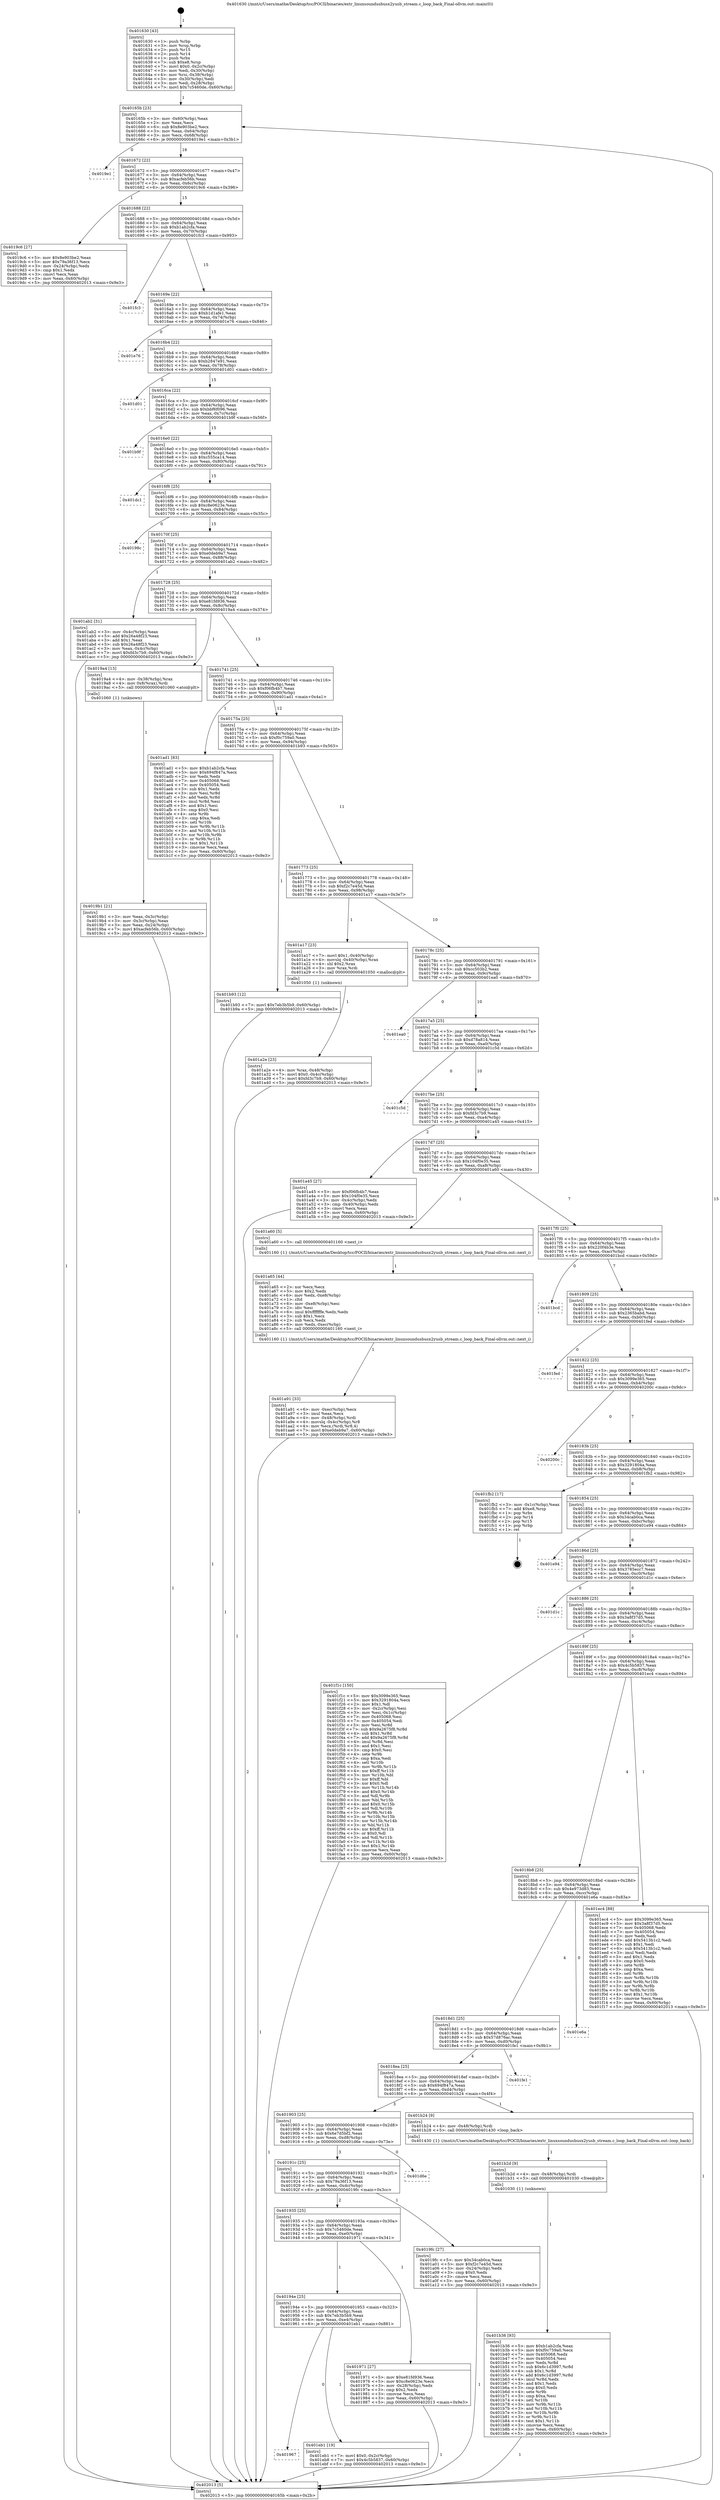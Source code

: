 digraph "0x401630" {
  label = "0x401630 (/mnt/c/Users/mathe/Desktop/tcc/POCII/binaries/extr_linuxsoundusbusx2yusb_stream.c_loop_back_Final-ollvm.out::main(0))"
  labelloc = "t"
  node[shape=record]

  Entry [label="",width=0.3,height=0.3,shape=circle,fillcolor=black,style=filled]
  "0x40165b" [label="{
     0x40165b [23]\l
     | [instrs]\l
     &nbsp;&nbsp;0x40165b \<+3\>: mov -0x60(%rbp),%eax\l
     &nbsp;&nbsp;0x40165e \<+2\>: mov %eax,%ecx\l
     &nbsp;&nbsp;0x401660 \<+6\>: sub $0x8e903be2,%ecx\l
     &nbsp;&nbsp;0x401666 \<+3\>: mov %eax,-0x64(%rbp)\l
     &nbsp;&nbsp;0x401669 \<+3\>: mov %ecx,-0x68(%rbp)\l
     &nbsp;&nbsp;0x40166c \<+6\>: je 00000000004019e1 \<main+0x3b1\>\l
  }"]
  "0x4019e1" [label="{
     0x4019e1\l
  }", style=dashed]
  "0x401672" [label="{
     0x401672 [22]\l
     | [instrs]\l
     &nbsp;&nbsp;0x401672 \<+5\>: jmp 0000000000401677 \<main+0x47\>\l
     &nbsp;&nbsp;0x401677 \<+3\>: mov -0x64(%rbp),%eax\l
     &nbsp;&nbsp;0x40167a \<+5\>: sub $0xacfeb56b,%eax\l
     &nbsp;&nbsp;0x40167f \<+3\>: mov %eax,-0x6c(%rbp)\l
     &nbsp;&nbsp;0x401682 \<+6\>: je 00000000004019c6 \<main+0x396\>\l
  }"]
  Exit [label="",width=0.3,height=0.3,shape=circle,fillcolor=black,style=filled,peripheries=2]
  "0x4019c6" [label="{
     0x4019c6 [27]\l
     | [instrs]\l
     &nbsp;&nbsp;0x4019c6 \<+5\>: mov $0x8e903be2,%eax\l
     &nbsp;&nbsp;0x4019cb \<+5\>: mov $0x79a36f13,%ecx\l
     &nbsp;&nbsp;0x4019d0 \<+3\>: mov -0x24(%rbp),%edx\l
     &nbsp;&nbsp;0x4019d3 \<+3\>: cmp $0x1,%edx\l
     &nbsp;&nbsp;0x4019d6 \<+3\>: cmovl %ecx,%eax\l
     &nbsp;&nbsp;0x4019d9 \<+3\>: mov %eax,-0x60(%rbp)\l
     &nbsp;&nbsp;0x4019dc \<+5\>: jmp 0000000000402013 \<main+0x9e3\>\l
  }"]
  "0x401688" [label="{
     0x401688 [22]\l
     | [instrs]\l
     &nbsp;&nbsp;0x401688 \<+5\>: jmp 000000000040168d \<main+0x5d\>\l
     &nbsp;&nbsp;0x40168d \<+3\>: mov -0x64(%rbp),%eax\l
     &nbsp;&nbsp;0x401690 \<+5\>: sub $0xb1ab2cfa,%eax\l
     &nbsp;&nbsp;0x401695 \<+3\>: mov %eax,-0x70(%rbp)\l
     &nbsp;&nbsp;0x401698 \<+6\>: je 0000000000401fc3 \<main+0x993\>\l
  }"]
  "0x401967" [label="{
     0x401967\l
  }", style=dashed]
  "0x401fc3" [label="{
     0x401fc3\l
  }", style=dashed]
  "0x40169e" [label="{
     0x40169e [22]\l
     | [instrs]\l
     &nbsp;&nbsp;0x40169e \<+5\>: jmp 00000000004016a3 \<main+0x73\>\l
     &nbsp;&nbsp;0x4016a3 \<+3\>: mov -0x64(%rbp),%eax\l
     &nbsp;&nbsp;0x4016a6 \<+5\>: sub $0xb1d1afe1,%eax\l
     &nbsp;&nbsp;0x4016ab \<+3\>: mov %eax,-0x74(%rbp)\l
     &nbsp;&nbsp;0x4016ae \<+6\>: je 0000000000401e76 \<main+0x846\>\l
  }"]
  "0x401eb1" [label="{
     0x401eb1 [19]\l
     | [instrs]\l
     &nbsp;&nbsp;0x401eb1 \<+7\>: movl $0x0,-0x2c(%rbp)\l
     &nbsp;&nbsp;0x401eb8 \<+7\>: movl $0x4c5b5837,-0x60(%rbp)\l
     &nbsp;&nbsp;0x401ebf \<+5\>: jmp 0000000000402013 \<main+0x9e3\>\l
  }"]
  "0x401e76" [label="{
     0x401e76\l
  }", style=dashed]
  "0x4016b4" [label="{
     0x4016b4 [22]\l
     | [instrs]\l
     &nbsp;&nbsp;0x4016b4 \<+5\>: jmp 00000000004016b9 \<main+0x89\>\l
     &nbsp;&nbsp;0x4016b9 \<+3\>: mov -0x64(%rbp),%eax\l
     &nbsp;&nbsp;0x4016bc \<+5\>: sub $0xb2847e91,%eax\l
     &nbsp;&nbsp;0x4016c1 \<+3\>: mov %eax,-0x78(%rbp)\l
     &nbsp;&nbsp;0x4016c4 \<+6\>: je 0000000000401d01 \<main+0x6d1\>\l
  }"]
  "0x401b36" [label="{
     0x401b36 [93]\l
     | [instrs]\l
     &nbsp;&nbsp;0x401b36 \<+5\>: mov $0xb1ab2cfa,%eax\l
     &nbsp;&nbsp;0x401b3b \<+5\>: mov $0xf0c759a0,%ecx\l
     &nbsp;&nbsp;0x401b40 \<+7\>: mov 0x405068,%edx\l
     &nbsp;&nbsp;0x401b47 \<+7\>: mov 0x405054,%esi\l
     &nbsp;&nbsp;0x401b4e \<+3\>: mov %edx,%r8d\l
     &nbsp;&nbsp;0x401b51 \<+7\>: sub $0x6c1d3997,%r8d\l
     &nbsp;&nbsp;0x401b58 \<+4\>: sub $0x1,%r8d\l
     &nbsp;&nbsp;0x401b5c \<+7\>: add $0x6c1d3997,%r8d\l
     &nbsp;&nbsp;0x401b63 \<+4\>: imul %r8d,%edx\l
     &nbsp;&nbsp;0x401b67 \<+3\>: and $0x1,%edx\l
     &nbsp;&nbsp;0x401b6a \<+3\>: cmp $0x0,%edx\l
     &nbsp;&nbsp;0x401b6d \<+4\>: sete %r9b\l
     &nbsp;&nbsp;0x401b71 \<+3\>: cmp $0xa,%esi\l
     &nbsp;&nbsp;0x401b74 \<+4\>: setl %r10b\l
     &nbsp;&nbsp;0x401b78 \<+3\>: mov %r9b,%r11b\l
     &nbsp;&nbsp;0x401b7b \<+3\>: and %r10b,%r11b\l
     &nbsp;&nbsp;0x401b7e \<+3\>: xor %r10b,%r9b\l
     &nbsp;&nbsp;0x401b81 \<+3\>: or %r9b,%r11b\l
     &nbsp;&nbsp;0x401b84 \<+4\>: test $0x1,%r11b\l
     &nbsp;&nbsp;0x401b88 \<+3\>: cmovne %ecx,%eax\l
     &nbsp;&nbsp;0x401b8b \<+3\>: mov %eax,-0x60(%rbp)\l
     &nbsp;&nbsp;0x401b8e \<+5\>: jmp 0000000000402013 \<main+0x9e3\>\l
  }"]
  "0x401d01" [label="{
     0x401d01\l
  }", style=dashed]
  "0x4016ca" [label="{
     0x4016ca [22]\l
     | [instrs]\l
     &nbsp;&nbsp;0x4016ca \<+5\>: jmp 00000000004016cf \<main+0x9f\>\l
     &nbsp;&nbsp;0x4016cf \<+3\>: mov -0x64(%rbp),%eax\l
     &nbsp;&nbsp;0x4016d2 \<+5\>: sub $0xbbf6f096,%eax\l
     &nbsp;&nbsp;0x4016d7 \<+3\>: mov %eax,-0x7c(%rbp)\l
     &nbsp;&nbsp;0x4016da \<+6\>: je 0000000000401b9f \<main+0x56f\>\l
  }"]
  "0x401b2d" [label="{
     0x401b2d [9]\l
     | [instrs]\l
     &nbsp;&nbsp;0x401b2d \<+4\>: mov -0x48(%rbp),%rdi\l
     &nbsp;&nbsp;0x401b31 \<+5\>: call 0000000000401030 \<free@plt\>\l
     | [calls]\l
     &nbsp;&nbsp;0x401030 \{1\} (unknown)\l
  }"]
  "0x401b9f" [label="{
     0x401b9f\l
  }", style=dashed]
  "0x4016e0" [label="{
     0x4016e0 [22]\l
     | [instrs]\l
     &nbsp;&nbsp;0x4016e0 \<+5\>: jmp 00000000004016e5 \<main+0xb5\>\l
     &nbsp;&nbsp;0x4016e5 \<+3\>: mov -0x64(%rbp),%eax\l
     &nbsp;&nbsp;0x4016e8 \<+5\>: sub $0xc555ca14,%eax\l
     &nbsp;&nbsp;0x4016ed \<+3\>: mov %eax,-0x80(%rbp)\l
     &nbsp;&nbsp;0x4016f0 \<+6\>: je 0000000000401dc1 \<main+0x791\>\l
  }"]
  "0x401a91" [label="{
     0x401a91 [33]\l
     | [instrs]\l
     &nbsp;&nbsp;0x401a91 \<+6\>: mov -0xec(%rbp),%ecx\l
     &nbsp;&nbsp;0x401a97 \<+3\>: imul %eax,%ecx\l
     &nbsp;&nbsp;0x401a9a \<+4\>: mov -0x48(%rbp),%rdi\l
     &nbsp;&nbsp;0x401a9e \<+4\>: movslq -0x4c(%rbp),%r8\l
     &nbsp;&nbsp;0x401aa2 \<+4\>: mov %ecx,(%rdi,%r8,4)\l
     &nbsp;&nbsp;0x401aa6 \<+7\>: movl $0xe0deb9a7,-0x60(%rbp)\l
     &nbsp;&nbsp;0x401aad \<+5\>: jmp 0000000000402013 \<main+0x9e3\>\l
  }"]
  "0x401dc1" [label="{
     0x401dc1\l
  }", style=dashed]
  "0x4016f6" [label="{
     0x4016f6 [25]\l
     | [instrs]\l
     &nbsp;&nbsp;0x4016f6 \<+5\>: jmp 00000000004016fb \<main+0xcb\>\l
     &nbsp;&nbsp;0x4016fb \<+3\>: mov -0x64(%rbp),%eax\l
     &nbsp;&nbsp;0x4016fe \<+5\>: sub $0xc8e0623e,%eax\l
     &nbsp;&nbsp;0x401703 \<+6\>: mov %eax,-0x84(%rbp)\l
     &nbsp;&nbsp;0x401709 \<+6\>: je 000000000040198c \<main+0x35c\>\l
  }"]
  "0x401a65" [label="{
     0x401a65 [44]\l
     | [instrs]\l
     &nbsp;&nbsp;0x401a65 \<+2\>: xor %ecx,%ecx\l
     &nbsp;&nbsp;0x401a67 \<+5\>: mov $0x2,%edx\l
     &nbsp;&nbsp;0x401a6c \<+6\>: mov %edx,-0xe8(%rbp)\l
     &nbsp;&nbsp;0x401a72 \<+1\>: cltd\l
     &nbsp;&nbsp;0x401a73 \<+6\>: mov -0xe8(%rbp),%esi\l
     &nbsp;&nbsp;0x401a79 \<+2\>: idiv %esi\l
     &nbsp;&nbsp;0x401a7b \<+6\>: imul $0xfffffffe,%edx,%edx\l
     &nbsp;&nbsp;0x401a81 \<+3\>: sub $0x1,%ecx\l
     &nbsp;&nbsp;0x401a84 \<+2\>: sub %ecx,%edx\l
     &nbsp;&nbsp;0x401a86 \<+6\>: mov %edx,-0xec(%rbp)\l
     &nbsp;&nbsp;0x401a8c \<+5\>: call 0000000000401160 \<next_i\>\l
     | [calls]\l
     &nbsp;&nbsp;0x401160 \{1\} (/mnt/c/Users/mathe/Desktop/tcc/POCII/binaries/extr_linuxsoundusbusx2yusb_stream.c_loop_back_Final-ollvm.out::next_i)\l
  }"]
  "0x40198c" [label="{
     0x40198c\l
  }", style=dashed]
  "0x40170f" [label="{
     0x40170f [25]\l
     | [instrs]\l
     &nbsp;&nbsp;0x40170f \<+5\>: jmp 0000000000401714 \<main+0xe4\>\l
     &nbsp;&nbsp;0x401714 \<+3\>: mov -0x64(%rbp),%eax\l
     &nbsp;&nbsp;0x401717 \<+5\>: sub $0xe0deb9a7,%eax\l
     &nbsp;&nbsp;0x40171c \<+6\>: mov %eax,-0x88(%rbp)\l
     &nbsp;&nbsp;0x401722 \<+6\>: je 0000000000401ab2 \<main+0x482\>\l
  }"]
  "0x401a2e" [label="{
     0x401a2e [23]\l
     | [instrs]\l
     &nbsp;&nbsp;0x401a2e \<+4\>: mov %rax,-0x48(%rbp)\l
     &nbsp;&nbsp;0x401a32 \<+7\>: movl $0x0,-0x4c(%rbp)\l
     &nbsp;&nbsp;0x401a39 \<+7\>: movl $0xfd3c7b9,-0x60(%rbp)\l
     &nbsp;&nbsp;0x401a40 \<+5\>: jmp 0000000000402013 \<main+0x9e3\>\l
  }"]
  "0x401ab2" [label="{
     0x401ab2 [31]\l
     | [instrs]\l
     &nbsp;&nbsp;0x401ab2 \<+3\>: mov -0x4c(%rbp),%eax\l
     &nbsp;&nbsp;0x401ab5 \<+5\>: add $0x26a48f23,%eax\l
     &nbsp;&nbsp;0x401aba \<+3\>: add $0x1,%eax\l
     &nbsp;&nbsp;0x401abd \<+5\>: sub $0x26a48f23,%eax\l
     &nbsp;&nbsp;0x401ac2 \<+3\>: mov %eax,-0x4c(%rbp)\l
     &nbsp;&nbsp;0x401ac5 \<+7\>: movl $0xfd3c7b9,-0x60(%rbp)\l
     &nbsp;&nbsp;0x401acc \<+5\>: jmp 0000000000402013 \<main+0x9e3\>\l
  }"]
  "0x401728" [label="{
     0x401728 [25]\l
     | [instrs]\l
     &nbsp;&nbsp;0x401728 \<+5\>: jmp 000000000040172d \<main+0xfd\>\l
     &nbsp;&nbsp;0x40172d \<+3\>: mov -0x64(%rbp),%eax\l
     &nbsp;&nbsp;0x401730 \<+5\>: sub $0xe81fd936,%eax\l
     &nbsp;&nbsp;0x401735 \<+6\>: mov %eax,-0x8c(%rbp)\l
     &nbsp;&nbsp;0x40173b \<+6\>: je 00000000004019a4 \<main+0x374\>\l
  }"]
  "0x4019b1" [label="{
     0x4019b1 [21]\l
     | [instrs]\l
     &nbsp;&nbsp;0x4019b1 \<+3\>: mov %eax,-0x3c(%rbp)\l
     &nbsp;&nbsp;0x4019b4 \<+3\>: mov -0x3c(%rbp),%eax\l
     &nbsp;&nbsp;0x4019b7 \<+3\>: mov %eax,-0x24(%rbp)\l
     &nbsp;&nbsp;0x4019ba \<+7\>: movl $0xacfeb56b,-0x60(%rbp)\l
     &nbsp;&nbsp;0x4019c1 \<+5\>: jmp 0000000000402013 \<main+0x9e3\>\l
  }"]
  "0x4019a4" [label="{
     0x4019a4 [13]\l
     | [instrs]\l
     &nbsp;&nbsp;0x4019a4 \<+4\>: mov -0x38(%rbp),%rax\l
     &nbsp;&nbsp;0x4019a8 \<+4\>: mov 0x8(%rax),%rdi\l
     &nbsp;&nbsp;0x4019ac \<+5\>: call 0000000000401060 \<atoi@plt\>\l
     | [calls]\l
     &nbsp;&nbsp;0x401060 \{1\} (unknown)\l
  }"]
  "0x401741" [label="{
     0x401741 [25]\l
     | [instrs]\l
     &nbsp;&nbsp;0x401741 \<+5\>: jmp 0000000000401746 \<main+0x116\>\l
     &nbsp;&nbsp;0x401746 \<+3\>: mov -0x64(%rbp),%eax\l
     &nbsp;&nbsp;0x401749 \<+5\>: sub $0xf06fb4b7,%eax\l
     &nbsp;&nbsp;0x40174e \<+6\>: mov %eax,-0x90(%rbp)\l
     &nbsp;&nbsp;0x401754 \<+6\>: je 0000000000401ad1 \<main+0x4a1\>\l
  }"]
  "0x401630" [label="{
     0x401630 [43]\l
     | [instrs]\l
     &nbsp;&nbsp;0x401630 \<+1\>: push %rbp\l
     &nbsp;&nbsp;0x401631 \<+3\>: mov %rsp,%rbp\l
     &nbsp;&nbsp;0x401634 \<+2\>: push %r15\l
     &nbsp;&nbsp;0x401636 \<+2\>: push %r14\l
     &nbsp;&nbsp;0x401638 \<+1\>: push %rbx\l
     &nbsp;&nbsp;0x401639 \<+7\>: sub $0xe8,%rsp\l
     &nbsp;&nbsp;0x401640 \<+7\>: movl $0x0,-0x2c(%rbp)\l
     &nbsp;&nbsp;0x401647 \<+3\>: mov %edi,-0x30(%rbp)\l
     &nbsp;&nbsp;0x40164a \<+4\>: mov %rsi,-0x38(%rbp)\l
     &nbsp;&nbsp;0x40164e \<+3\>: mov -0x30(%rbp),%edi\l
     &nbsp;&nbsp;0x401651 \<+3\>: mov %edi,-0x28(%rbp)\l
     &nbsp;&nbsp;0x401654 \<+7\>: movl $0x7c5460de,-0x60(%rbp)\l
  }"]
  "0x401ad1" [label="{
     0x401ad1 [83]\l
     | [instrs]\l
     &nbsp;&nbsp;0x401ad1 \<+5\>: mov $0xb1ab2cfa,%eax\l
     &nbsp;&nbsp;0x401ad6 \<+5\>: mov $0x694f847a,%ecx\l
     &nbsp;&nbsp;0x401adb \<+2\>: xor %edx,%edx\l
     &nbsp;&nbsp;0x401add \<+7\>: mov 0x405068,%esi\l
     &nbsp;&nbsp;0x401ae4 \<+7\>: mov 0x405054,%edi\l
     &nbsp;&nbsp;0x401aeb \<+3\>: sub $0x1,%edx\l
     &nbsp;&nbsp;0x401aee \<+3\>: mov %esi,%r8d\l
     &nbsp;&nbsp;0x401af1 \<+3\>: add %edx,%r8d\l
     &nbsp;&nbsp;0x401af4 \<+4\>: imul %r8d,%esi\l
     &nbsp;&nbsp;0x401af8 \<+3\>: and $0x1,%esi\l
     &nbsp;&nbsp;0x401afb \<+3\>: cmp $0x0,%esi\l
     &nbsp;&nbsp;0x401afe \<+4\>: sete %r9b\l
     &nbsp;&nbsp;0x401b02 \<+3\>: cmp $0xa,%edi\l
     &nbsp;&nbsp;0x401b05 \<+4\>: setl %r10b\l
     &nbsp;&nbsp;0x401b09 \<+3\>: mov %r9b,%r11b\l
     &nbsp;&nbsp;0x401b0c \<+3\>: and %r10b,%r11b\l
     &nbsp;&nbsp;0x401b0f \<+3\>: xor %r10b,%r9b\l
     &nbsp;&nbsp;0x401b12 \<+3\>: or %r9b,%r11b\l
     &nbsp;&nbsp;0x401b15 \<+4\>: test $0x1,%r11b\l
     &nbsp;&nbsp;0x401b19 \<+3\>: cmovne %ecx,%eax\l
     &nbsp;&nbsp;0x401b1c \<+3\>: mov %eax,-0x60(%rbp)\l
     &nbsp;&nbsp;0x401b1f \<+5\>: jmp 0000000000402013 \<main+0x9e3\>\l
  }"]
  "0x40175a" [label="{
     0x40175a [25]\l
     | [instrs]\l
     &nbsp;&nbsp;0x40175a \<+5\>: jmp 000000000040175f \<main+0x12f\>\l
     &nbsp;&nbsp;0x40175f \<+3\>: mov -0x64(%rbp),%eax\l
     &nbsp;&nbsp;0x401762 \<+5\>: sub $0xf0c759a0,%eax\l
     &nbsp;&nbsp;0x401767 \<+6\>: mov %eax,-0x94(%rbp)\l
     &nbsp;&nbsp;0x40176d \<+6\>: je 0000000000401b93 \<main+0x563\>\l
  }"]
  "0x402013" [label="{
     0x402013 [5]\l
     | [instrs]\l
     &nbsp;&nbsp;0x402013 \<+5\>: jmp 000000000040165b \<main+0x2b\>\l
  }"]
  "0x401b93" [label="{
     0x401b93 [12]\l
     | [instrs]\l
     &nbsp;&nbsp;0x401b93 \<+7\>: movl $0x7eb3b5b9,-0x60(%rbp)\l
     &nbsp;&nbsp;0x401b9a \<+5\>: jmp 0000000000402013 \<main+0x9e3\>\l
  }"]
  "0x401773" [label="{
     0x401773 [25]\l
     | [instrs]\l
     &nbsp;&nbsp;0x401773 \<+5\>: jmp 0000000000401778 \<main+0x148\>\l
     &nbsp;&nbsp;0x401778 \<+3\>: mov -0x64(%rbp),%eax\l
     &nbsp;&nbsp;0x40177b \<+5\>: sub $0xf2c7e45d,%eax\l
     &nbsp;&nbsp;0x401780 \<+6\>: mov %eax,-0x98(%rbp)\l
     &nbsp;&nbsp;0x401786 \<+6\>: je 0000000000401a17 \<main+0x3e7\>\l
  }"]
  "0x40194e" [label="{
     0x40194e [25]\l
     | [instrs]\l
     &nbsp;&nbsp;0x40194e \<+5\>: jmp 0000000000401953 \<main+0x323\>\l
     &nbsp;&nbsp;0x401953 \<+3\>: mov -0x64(%rbp),%eax\l
     &nbsp;&nbsp;0x401956 \<+5\>: sub $0x7eb3b5b9,%eax\l
     &nbsp;&nbsp;0x40195b \<+6\>: mov %eax,-0xe4(%rbp)\l
     &nbsp;&nbsp;0x401961 \<+6\>: je 0000000000401eb1 \<main+0x881\>\l
  }"]
  "0x401a17" [label="{
     0x401a17 [23]\l
     | [instrs]\l
     &nbsp;&nbsp;0x401a17 \<+7\>: movl $0x1,-0x40(%rbp)\l
     &nbsp;&nbsp;0x401a1e \<+4\>: movslq -0x40(%rbp),%rax\l
     &nbsp;&nbsp;0x401a22 \<+4\>: shl $0x2,%rax\l
     &nbsp;&nbsp;0x401a26 \<+3\>: mov %rax,%rdi\l
     &nbsp;&nbsp;0x401a29 \<+5\>: call 0000000000401050 \<malloc@plt\>\l
     | [calls]\l
     &nbsp;&nbsp;0x401050 \{1\} (unknown)\l
  }"]
  "0x40178c" [label="{
     0x40178c [25]\l
     | [instrs]\l
     &nbsp;&nbsp;0x40178c \<+5\>: jmp 0000000000401791 \<main+0x161\>\l
     &nbsp;&nbsp;0x401791 \<+3\>: mov -0x64(%rbp),%eax\l
     &nbsp;&nbsp;0x401794 \<+5\>: sub $0xcc503b2,%eax\l
     &nbsp;&nbsp;0x401799 \<+6\>: mov %eax,-0x9c(%rbp)\l
     &nbsp;&nbsp;0x40179f \<+6\>: je 0000000000401ea0 \<main+0x870\>\l
  }"]
  "0x401971" [label="{
     0x401971 [27]\l
     | [instrs]\l
     &nbsp;&nbsp;0x401971 \<+5\>: mov $0xe81fd936,%eax\l
     &nbsp;&nbsp;0x401976 \<+5\>: mov $0xc8e0623e,%ecx\l
     &nbsp;&nbsp;0x40197b \<+3\>: mov -0x28(%rbp),%edx\l
     &nbsp;&nbsp;0x40197e \<+3\>: cmp $0x2,%edx\l
     &nbsp;&nbsp;0x401981 \<+3\>: cmovne %ecx,%eax\l
     &nbsp;&nbsp;0x401984 \<+3\>: mov %eax,-0x60(%rbp)\l
     &nbsp;&nbsp;0x401987 \<+5\>: jmp 0000000000402013 \<main+0x9e3\>\l
  }"]
  "0x401ea0" [label="{
     0x401ea0\l
  }", style=dashed]
  "0x4017a5" [label="{
     0x4017a5 [25]\l
     | [instrs]\l
     &nbsp;&nbsp;0x4017a5 \<+5\>: jmp 00000000004017aa \<main+0x17a\>\l
     &nbsp;&nbsp;0x4017aa \<+3\>: mov -0x64(%rbp),%eax\l
     &nbsp;&nbsp;0x4017ad \<+5\>: sub $0xd78a814,%eax\l
     &nbsp;&nbsp;0x4017b2 \<+6\>: mov %eax,-0xa0(%rbp)\l
     &nbsp;&nbsp;0x4017b8 \<+6\>: je 0000000000401c5d \<main+0x62d\>\l
  }"]
  "0x401935" [label="{
     0x401935 [25]\l
     | [instrs]\l
     &nbsp;&nbsp;0x401935 \<+5\>: jmp 000000000040193a \<main+0x30a\>\l
     &nbsp;&nbsp;0x40193a \<+3\>: mov -0x64(%rbp),%eax\l
     &nbsp;&nbsp;0x40193d \<+5\>: sub $0x7c5460de,%eax\l
     &nbsp;&nbsp;0x401942 \<+6\>: mov %eax,-0xe0(%rbp)\l
     &nbsp;&nbsp;0x401948 \<+6\>: je 0000000000401971 \<main+0x341\>\l
  }"]
  "0x401c5d" [label="{
     0x401c5d\l
  }", style=dashed]
  "0x4017be" [label="{
     0x4017be [25]\l
     | [instrs]\l
     &nbsp;&nbsp;0x4017be \<+5\>: jmp 00000000004017c3 \<main+0x193\>\l
     &nbsp;&nbsp;0x4017c3 \<+3\>: mov -0x64(%rbp),%eax\l
     &nbsp;&nbsp;0x4017c6 \<+5\>: sub $0xfd3c7b9,%eax\l
     &nbsp;&nbsp;0x4017cb \<+6\>: mov %eax,-0xa4(%rbp)\l
     &nbsp;&nbsp;0x4017d1 \<+6\>: je 0000000000401a45 \<main+0x415\>\l
  }"]
  "0x4019fc" [label="{
     0x4019fc [27]\l
     | [instrs]\l
     &nbsp;&nbsp;0x4019fc \<+5\>: mov $0x34cab0ca,%eax\l
     &nbsp;&nbsp;0x401a01 \<+5\>: mov $0xf2c7e45d,%ecx\l
     &nbsp;&nbsp;0x401a06 \<+3\>: mov -0x24(%rbp),%edx\l
     &nbsp;&nbsp;0x401a09 \<+3\>: cmp $0x0,%edx\l
     &nbsp;&nbsp;0x401a0c \<+3\>: cmove %ecx,%eax\l
     &nbsp;&nbsp;0x401a0f \<+3\>: mov %eax,-0x60(%rbp)\l
     &nbsp;&nbsp;0x401a12 \<+5\>: jmp 0000000000402013 \<main+0x9e3\>\l
  }"]
  "0x401a45" [label="{
     0x401a45 [27]\l
     | [instrs]\l
     &nbsp;&nbsp;0x401a45 \<+5\>: mov $0xf06fb4b7,%eax\l
     &nbsp;&nbsp;0x401a4a \<+5\>: mov $0x104f0e35,%ecx\l
     &nbsp;&nbsp;0x401a4f \<+3\>: mov -0x4c(%rbp),%edx\l
     &nbsp;&nbsp;0x401a52 \<+3\>: cmp -0x40(%rbp),%edx\l
     &nbsp;&nbsp;0x401a55 \<+3\>: cmovl %ecx,%eax\l
     &nbsp;&nbsp;0x401a58 \<+3\>: mov %eax,-0x60(%rbp)\l
     &nbsp;&nbsp;0x401a5b \<+5\>: jmp 0000000000402013 \<main+0x9e3\>\l
  }"]
  "0x4017d7" [label="{
     0x4017d7 [25]\l
     | [instrs]\l
     &nbsp;&nbsp;0x4017d7 \<+5\>: jmp 00000000004017dc \<main+0x1ac\>\l
     &nbsp;&nbsp;0x4017dc \<+3\>: mov -0x64(%rbp),%eax\l
     &nbsp;&nbsp;0x4017df \<+5\>: sub $0x104f0e35,%eax\l
     &nbsp;&nbsp;0x4017e4 \<+6\>: mov %eax,-0xa8(%rbp)\l
     &nbsp;&nbsp;0x4017ea \<+6\>: je 0000000000401a60 \<main+0x430\>\l
  }"]
  "0x40191c" [label="{
     0x40191c [25]\l
     | [instrs]\l
     &nbsp;&nbsp;0x40191c \<+5\>: jmp 0000000000401921 \<main+0x2f1\>\l
     &nbsp;&nbsp;0x401921 \<+3\>: mov -0x64(%rbp),%eax\l
     &nbsp;&nbsp;0x401924 \<+5\>: sub $0x79a36f13,%eax\l
     &nbsp;&nbsp;0x401929 \<+6\>: mov %eax,-0xdc(%rbp)\l
     &nbsp;&nbsp;0x40192f \<+6\>: je 00000000004019fc \<main+0x3cc\>\l
  }"]
  "0x401a60" [label="{
     0x401a60 [5]\l
     | [instrs]\l
     &nbsp;&nbsp;0x401a60 \<+5\>: call 0000000000401160 \<next_i\>\l
     | [calls]\l
     &nbsp;&nbsp;0x401160 \{1\} (/mnt/c/Users/mathe/Desktop/tcc/POCII/binaries/extr_linuxsoundusbusx2yusb_stream.c_loop_back_Final-ollvm.out::next_i)\l
  }"]
  "0x4017f0" [label="{
     0x4017f0 [25]\l
     | [instrs]\l
     &nbsp;&nbsp;0x4017f0 \<+5\>: jmp 00000000004017f5 \<main+0x1c5\>\l
     &nbsp;&nbsp;0x4017f5 \<+3\>: mov -0x64(%rbp),%eax\l
     &nbsp;&nbsp;0x4017f8 \<+5\>: sub $0x220f4b3e,%eax\l
     &nbsp;&nbsp;0x4017fd \<+6\>: mov %eax,-0xac(%rbp)\l
     &nbsp;&nbsp;0x401803 \<+6\>: je 0000000000401bcd \<main+0x59d\>\l
  }"]
  "0x401d6e" [label="{
     0x401d6e\l
  }", style=dashed]
  "0x401bcd" [label="{
     0x401bcd\l
  }", style=dashed]
  "0x401809" [label="{
     0x401809 [25]\l
     | [instrs]\l
     &nbsp;&nbsp;0x401809 \<+5\>: jmp 000000000040180e \<main+0x1de\>\l
     &nbsp;&nbsp;0x40180e \<+3\>: mov -0x64(%rbp),%eax\l
     &nbsp;&nbsp;0x401811 \<+5\>: sub $0x2365babd,%eax\l
     &nbsp;&nbsp;0x401816 \<+6\>: mov %eax,-0xb0(%rbp)\l
     &nbsp;&nbsp;0x40181c \<+6\>: je 0000000000401fed \<main+0x9bd\>\l
  }"]
  "0x401903" [label="{
     0x401903 [25]\l
     | [instrs]\l
     &nbsp;&nbsp;0x401903 \<+5\>: jmp 0000000000401908 \<main+0x2d8\>\l
     &nbsp;&nbsp;0x401908 \<+3\>: mov -0x64(%rbp),%eax\l
     &nbsp;&nbsp;0x40190b \<+5\>: sub $0x6e7d5bf2,%eax\l
     &nbsp;&nbsp;0x401910 \<+6\>: mov %eax,-0xd8(%rbp)\l
     &nbsp;&nbsp;0x401916 \<+6\>: je 0000000000401d6e \<main+0x73e\>\l
  }"]
  "0x401fed" [label="{
     0x401fed\l
  }", style=dashed]
  "0x401822" [label="{
     0x401822 [25]\l
     | [instrs]\l
     &nbsp;&nbsp;0x401822 \<+5\>: jmp 0000000000401827 \<main+0x1f7\>\l
     &nbsp;&nbsp;0x401827 \<+3\>: mov -0x64(%rbp),%eax\l
     &nbsp;&nbsp;0x40182a \<+5\>: sub $0x3099e365,%eax\l
     &nbsp;&nbsp;0x40182f \<+6\>: mov %eax,-0xb4(%rbp)\l
     &nbsp;&nbsp;0x401835 \<+6\>: je 000000000040200c \<main+0x9dc\>\l
  }"]
  "0x401b24" [label="{
     0x401b24 [9]\l
     | [instrs]\l
     &nbsp;&nbsp;0x401b24 \<+4\>: mov -0x48(%rbp),%rdi\l
     &nbsp;&nbsp;0x401b28 \<+5\>: call 0000000000401430 \<loop_back\>\l
     | [calls]\l
     &nbsp;&nbsp;0x401430 \{1\} (/mnt/c/Users/mathe/Desktop/tcc/POCII/binaries/extr_linuxsoundusbusx2yusb_stream.c_loop_back_Final-ollvm.out::loop_back)\l
  }"]
  "0x40200c" [label="{
     0x40200c\l
  }", style=dashed]
  "0x40183b" [label="{
     0x40183b [25]\l
     | [instrs]\l
     &nbsp;&nbsp;0x40183b \<+5\>: jmp 0000000000401840 \<main+0x210\>\l
     &nbsp;&nbsp;0x401840 \<+3\>: mov -0x64(%rbp),%eax\l
     &nbsp;&nbsp;0x401843 \<+5\>: sub $0x3291804a,%eax\l
     &nbsp;&nbsp;0x401848 \<+6\>: mov %eax,-0xb8(%rbp)\l
     &nbsp;&nbsp;0x40184e \<+6\>: je 0000000000401fb2 \<main+0x982\>\l
  }"]
  "0x4018ea" [label="{
     0x4018ea [25]\l
     | [instrs]\l
     &nbsp;&nbsp;0x4018ea \<+5\>: jmp 00000000004018ef \<main+0x2bf\>\l
     &nbsp;&nbsp;0x4018ef \<+3\>: mov -0x64(%rbp),%eax\l
     &nbsp;&nbsp;0x4018f2 \<+5\>: sub $0x694f847a,%eax\l
     &nbsp;&nbsp;0x4018f7 \<+6\>: mov %eax,-0xd4(%rbp)\l
     &nbsp;&nbsp;0x4018fd \<+6\>: je 0000000000401b24 \<main+0x4f4\>\l
  }"]
  "0x401fb2" [label="{
     0x401fb2 [17]\l
     | [instrs]\l
     &nbsp;&nbsp;0x401fb2 \<+3\>: mov -0x1c(%rbp),%eax\l
     &nbsp;&nbsp;0x401fb5 \<+7\>: add $0xe8,%rsp\l
     &nbsp;&nbsp;0x401fbc \<+1\>: pop %rbx\l
     &nbsp;&nbsp;0x401fbd \<+2\>: pop %r14\l
     &nbsp;&nbsp;0x401fbf \<+2\>: pop %r15\l
     &nbsp;&nbsp;0x401fc1 \<+1\>: pop %rbp\l
     &nbsp;&nbsp;0x401fc2 \<+1\>: ret\l
  }"]
  "0x401854" [label="{
     0x401854 [25]\l
     | [instrs]\l
     &nbsp;&nbsp;0x401854 \<+5\>: jmp 0000000000401859 \<main+0x229\>\l
     &nbsp;&nbsp;0x401859 \<+3\>: mov -0x64(%rbp),%eax\l
     &nbsp;&nbsp;0x40185c \<+5\>: sub $0x34cab0ca,%eax\l
     &nbsp;&nbsp;0x401861 \<+6\>: mov %eax,-0xbc(%rbp)\l
     &nbsp;&nbsp;0x401867 \<+6\>: je 0000000000401e94 \<main+0x864\>\l
  }"]
  "0x401fe1" [label="{
     0x401fe1\l
  }", style=dashed]
  "0x401e94" [label="{
     0x401e94\l
  }", style=dashed]
  "0x40186d" [label="{
     0x40186d [25]\l
     | [instrs]\l
     &nbsp;&nbsp;0x40186d \<+5\>: jmp 0000000000401872 \<main+0x242\>\l
     &nbsp;&nbsp;0x401872 \<+3\>: mov -0x64(%rbp),%eax\l
     &nbsp;&nbsp;0x401875 \<+5\>: sub $0x3785ecc7,%eax\l
     &nbsp;&nbsp;0x40187a \<+6\>: mov %eax,-0xc0(%rbp)\l
     &nbsp;&nbsp;0x401880 \<+6\>: je 0000000000401d1c \<main+0x6ec\>\l
  }"]
  "0x4018d1" [label="{
     0x4018d1 [25]\l
     | [instrs]\l
     &nbsp;&nbsp;0x4018d1 \<+5\>: jmp 00000000004018d6 \<main+0x2a6\>\l
     &nbsp;&nbsp;0x4018d6 \<+3\>: mov -0x64(%rbp),%eax\l
     &nbsp;&nbsp;0x4018d9 \<+5\>: sub $0x57d876ac,%eax\l
     &nbsp;&nbsp;0x4018de \<+6\>: mov %eax,-0xd0(%rbp)\l
     &nbsp;&nbsp;0x4018e4 \<+6\>: je 0000000000401fe1 \<main+0x9b1\>\l
  }"]
  "0x401d1c" [label="{
     0x401d1c\l
  }", style=dashed]
  "0x401886" [label="{
     0x401886 [25]\l
     | [instrs]\l
     &nbsp;&nbsp;0x401886 \<+5\>: jmp 000000000040188b \<main+0x25b\>\l
     &nbsp;&nbsp;0x40188b \<+3\>: mov -0x64(%rbp),%eax\l
     &nbsp;&nbsp;0x40188e \<+5\>: sub $0x3a8f37d5,%eax\l
     &nbsp;&nbsp;0x401893 \<+6\>: mov %eax,-0xc4(%rbp)\l
     &nbsp;&nbsp;0x401899 \<+6\>: je 0000000000401f1c \<main+0x8ec\>\l
  }"]
  "0x401e6a" [label="{
     0x401e6a\l
  }", style=dashed]
  "0x401f1c" [label="{
     0x401f1c [150]\l
     | [instrs]\l
     &nbsp;&nbsp;0x401f1c \<+5\>: mov $0x3099e365,%eax\l
     &nbsp;&nbsp;0x401f21 \<+5\>: mov $0x3291804a,%ecx\l
     &nbsp;&nbsp;0x401f26 \<+2\>: mov $0x1,%dl\l
     &nbsp;&nbsp;0x401f28 \<+3\>: mov -0x2c(%rbp),%esi\l
     &nbsp;&nbsp;0x401f2b \<+3\>: mov %esi,-0x1c(%rbp)\l
     &nbsp;&nbsp;0x401f2e \<+7\>: mov 0x405068,%esi\l
     &nbsp;&nbsp;0x401f35 \<+7\>: mov 0x405054,%edi\l
     &nbsp;&nbsp;0x401f3c \<+3\>: mov %esi,%r8d\l
     &nbsp;&nbsp;0x401f3f \<+7\>: sub $0x9a2675f8,%r8d\l
     &nbsp;&nbsp;0x401f46 \<+4\>: sub $0x1,%r8d\l
     &nbsp;&nbsp;0x401f4a \<+7\>: add $0x9a2675f8,%r8d\l
     &nbsp;&nbsp;0x401f51 \<+4\>: imul %r8d,%esi\l
     &nbsp;&nbsp;0x401f55 \<+3\>: and $0x1,%esi\l
     &nbsp;&nbsp;0x401f58 \<+3\>: cmp $0x0,%esi\l
     &nbsp;&nbsp;0x401f5b \<+4\>: sete %r9b\l
     &nbsp;&nbsp;0x401f5f \<+3\>: cmp $0xa,%edi\l
     &nbsp;&nbsp;0x401f62 \<+4\>: setl %r10b\l
     &nbsp;&nbsp;0x401f66 \<+3\>: mov %r9b,%r11b\l
     &nbsp;&nbsp;0x401f69 \<+4\>: xor $0xff,%r11b\l
     &nbsp;&nbsp;0x401f6d \<+3\>: mov %r10b,%bl\l
     &nbsp;&nbsp;0x401f70 \<+3\>: xor $0xff,%bl\l
     &nbsp;&nbsp;0x401f73 \<+3\>: xor $0x0,%dl\l
     &nbsp;&nbsp;0x401f76 \<+3\>: mov %r11b,%r14b\l
     &nbsp;&nbsp;0x401f79 \<+4\>: and $0x0,%r14b\l
     &nbsp;&nbsp;0x401f7d \<+3\>: and %dl,%r9b\l
     &nbsp;&nbsp;0x401f80 \<+3\>: mov %bl,%r15b\l
     &nbsp;&nbsp;0x401f83 \<+4\>: and $0x0,%r15b\l
     &nbsp;&nbsp;0x401f87 \<+3\>: and %dl,%r10b\l
     &nbsp;&nbsp;0x401f8a \<+3\>: or %r9b,%r14b\l
     &nbsp;&nbsp;0x401f8d \<+3\>: or %r10b,%r15b\l
     &nbsp;&nbsp;0x401f90 \<+3\>: xor %r15b,%r14b\l
     &nbsp;&nbsp;0x401f93 \<+3\>: or %bl,%r11b\l
     &nbsp;&nbsp;0x401f96 \<+4\>: xor $0xff,%r11b\l
     &nbsp;&nbsp;0x401f9a \<+3\>: or $0x0,%dl\l
     &nbsp;&nbsp;0x401f9d \<+3\>: and %dl,%r11b\l
     &nbsp;&nbsp;0x401fa0 \<+3\>: or %r11b,%r14b\l
     &nbsp;&nbsp;0x401fa3 \<+4\>: test $0x1,%r14b\l
     &nbsp;&nbsp;0x401fa7 \<+3\>: cmovne %ecx,%eax\l
     &nbsp;&nbsp;0x401faa \<+3\>: mov %eax,-0x60(%rbp)\l
     &nbsp;&nbsp;0x401fad \<+5\>: jmp 0000000000402013 \<main+0x9e3\>\l
  }"]
  "0x40189f" [label="{
     0x40189f [25]\l
     | [instrs]\l
     &nbsp;&nbsp;0x40189f \<+5\>: jmp 00000000004018a4 \<main+0x274\>\l
     &nbsp;&nbsp;0x4018a4 \<+3\>: mov -0x64(%rbp),%eax\l
     &nbsp;&nbsp;0x4018a7 \<+5\>: sub $0x4c5b5837,%eax\l
     &nbsp;&nbsp;0x4018ac \<+6\>: mov %eax,-0xc8(%rbp)\l
     &nbsp;&nbsp;0x4018b2 \<+6\>: je 0000000000401ec4 \<main+0x894\>\l
  }"]
  "0x4018b8" [label="{
     0x4018b8 [25]\l
     | [instrs]\l
     &nbsp;&nbsp;0x4018b8 \<+5\>: jmp 00000000004018bd \<main+0x28d\>\l
     &nbsp;&nbsp;0x4018bd \<+3\>: mov -0x64(%rbp),%eax\l
     &nbsp;&nbsp;0x4018c0 \<+5\>: sub $0x4e973d83,%eax\l
     &nbsp;&nbsp;0x4018c5 \<+6\>: mov %eax,-0xcc(%rbp)\l
     &nbsp;&nbsp;0x4018cb \<+6\>: je 0000000000401e6a \<main+0x83a\>\l
  }"]
  "0x401ec4" [label="{
     0x401ec4 [88]\l
     | [instrs]\l
     &nbsp;&nbsp;0x401ec4 \<+5\>: mov $0x3099e365,%eax\l
     &nbsp;&nbsp;0x401ec9 \<+5\>: mov $0x3a8f37d5,%ecx\l
     &nbsp;&nbsp;0x401ece \<+7\>: mov 0x405068,%edx\l
     &nbsp;&nbsp;0x401ed5 \<+7\>: mov 0x405054,%esi\l
     &nbsp;&nbsp;0x401edc \<+2\>: mov %edx,%edi\l
     &nbsp;&nbsp;0x401ede \<+6\>: add $0x5413b1c2,%edi\l
     &nbsp;&nbsp;0x401ee4 \<+3\>: sub $0x1,%edi\l
     &nbsp;&nbsp;0x401ee7 \<+6\>: sub $0x5413b1c2,%edi\l
     &nbsp;&nbsp;0x401eed \<+3\>: imul %edi,%edx\l
     &nbsp;&nbsp;0x401ef0 \<+3\>: and $0x1,%edx\l
     &nbsp;&nbsp;0x401ef3 \<+3\>: cmp $0x0,%edx\l
     &nbsp;&nbsp;0x401ef6 \<+4\>: sete %r8b\l
     &nbsp;&nbsp;0x401efa \<+3\>: cmp $0xa,%esi\l
     &nbsp;&nbsp;0x401efd \<+4\>: setl %r9b\l
     &nbsp;&nbsp;0x401f01 \<+3\>: mov %r8b,%r10b\l
     &nbsp;&nbsp;0x401f04 \<+3\>: and %r9b,%r10b\l
     &nbsp;&nbsp;0x401f07 \<+3\>: xor %r9b,%r8b\l
     &nbsp;&nbsp;0x401f0a \<+3\>: or %r8b,%r10b\l
     &nbsp;&nbsp;0x401f0d \<+4\>: test $0x1,%r10b\l
     &nbsp;&nbsp;0x401f11 \<+3\>: cmovne %ecx,%eax\l
     &nbsp;&nbsp;0x401f14 \<+3\>: mov %eax,-0x60(%rbp)\l
     &nbsp;&nbsp;0x401f17 \<+5\>: jmp 0000000000402013 \<main+0x9e3\>\l
  }"]
  Entry -> "0x401630" [label=" 1"]
  "0x40165b" -> "0x4019e1" [label=" 0"]
  "0x40165b" -> "0x401672" [label=" 16"]
  "0x401fb2" -> Exit [label=" 1"]
  "0x401672" -> "0x4019c6" [label=" 1"]
  "0x401672" -> "0x401688" [label=" 15"]
  "0x401f1c" -> "0x402013" [label=" 1"]
  "0x401688" -> "0x401fc3" [label=" 0"]
  "0x401688" -> "0x40169e" [label=" 15"]
  "0x401ec4" -> "0x402013" [label=" 1"]
  "0x40169e" -> "0x401e76" [label=" 0"]
  "0x40169e" -> "0x4016b4" [label=" 15"]
  "0x401eb1" -> "0x402013" [label=" 1"]
  "0x4016b4" -> "0x401d01" [label=" 0"]
  "0x4016b4" -> "0x4016ca" [label=" 15"]
  "0x40194e" -> "0x401eb1" [label=" 1"]
  "0x4016ca" -> "0x401b9f" [label=" 0"]
  "0x4016ca" -> "0x4016e0" [label=" 15"]
  "0x40194e" -> "0x401967" [label=" 0"]
  "0x4016e0" -> "0x401dc1" [label=" 0"]
  "0x4016e0" -> "0x4016f6" [label=" 15"]
  "0x401b93" -> "0x402013" [label=" 1"]
  "0x4016f6" -> "0x40198c" [label=" 0"]
  "0x4016f6" -> "0x40170f" [label=" 15"]
  "0x401b36" -> "0x402013" [label=" 1"]
  "0x40170f" -> "0x401ab2" [label=" 1"]
  "0x40170f" -> "0x401728" [label=" 14"]
  "0x401b2d" -> "0x401b36" [label=" 1"]
  "0x401728" -> "0x4019a4" [label=" 1"]
  "0x401728" -> "0x401741" [label=" 13"]
  "0x401b24" -> "0x401b2d" [label=" 1"]
  "0x401741" -> "0x401ad1" [label=" 1"]
  "0x401741" -> "0x40175a" [label=" 12"]
  "0x401ad1" -> "0x402013" [label=" 1"]
  "0x40175a" -> "0x401b93" [label=" 1"]
  "0x40175a" -> "0x401773" [label=" 11"]
  "0x401ab2" -> "0x402013" [label=" 1"]
  "0x401773" -> "0x401a17" [label=" 1"]
  "0x401773" -> "0x40178c" [label=" 10"]
  "0x401a91" -> "0x402013" [label=" 1"]
  "0x40178c" -> "0x401ea0" [label=" 0"]
  "0x40178c" -> "0x4017a5" [label=" 10"]
  "0x401a65" -> "0x401a91" [label=" 1"]
  "0x4017a5" -> "0x401c5d" [label=" 0"]
  "0x4017a5" -> "0x4017be" [label=" 10"]
  "0x401a45" -> "0x402013" [label=" 2"]
  "0x4017be" -> "0x401a45" [label=" 2"]
  "0x4017be" -> "0x4017d7" [label=" 8"]
  "0x401a2e" -> "0x402013" [label=" 1"]
  "0x4017d7" -> "0x401a60" [label=" 1"]
  "0x4017d7" -> "0x4017f0" [label=" 7"]
  "0x4019fc" -> "0x402013" [label=" 1"]
  "0x4017f0" -> "0x401bcd" [label=" 0"]
  "0x4017f0" -> "0x401809" [label=" 7"]
  "0x4019c6" -> "0x402013" [label=" 1"]
  "0x401809" -> "0x401fed" [label=" 0"]
  "0x401809" -> "0x401822" [label=" 7"]
  "0x4019a4" -> "0x4019b1" [label=" 1"]
  "0x401822" -> "0x40200c" [label=" 0"]
  "0x401822" -> "0x40183b" [label=" 7"]
  "0x402013" -> "0x40165b" [label=" 15"]
  "0x40183b" -> "0x401fb2" [label=" 1"]
  "0x40183b" -> "0x401854" [label=" 6"]
  "0x401971" -> "0x402013" [label=" 1"]
  "0x401854" -> "0x401e94" [label=" 0"]
  "0x401854" -> "0x40186d" [label=" 6"]
  "0x401935" -> "0x40194e" [label=" 1"]
  "0x40186d" -> "0x401d1c" [label=" 0"]
  "0x40186d" -> "0x401886" [label=" 6"]
  "0x401a60" -> "0x401a65" [label=" 1"]
  "0x401886" -> "0x401f1c" [label=" 1"]
  "0x401886" -> "0x40189f" [label=" 5"]
  "0x40191c" -> "0x401935" [label=" 2"]
  "0x40189f" -> "0x401ec4" [label=" 1"]
  "0x40189f" -> "0x4018b8" [label=" 4"]
  "0x40191c" -> "0x4019fc" [label=" 1"]
  "0x4018b8" -> "0x401e6a" [label=" 0"]
  "0x4018b8" -> "0x4018d1" [label=" 4"]
  "0x401935" -> "0x401971" [label=" 1"]
  "0x4018d1" -> "0x401fe1" [label=" 0"]
  "0x4018d1" -> "0x4018ea" [label=" 4"]
  "0x401630" -> "0x40165b" [label=" 1"]
  "0x4018ea" -> "0x401b24" [label=" 1"]
  "0x4018ea" -> "0x401903" [label=" 3"]
  "0x4019b1" -> "0x402013" [label=" 1"]
  "0x401903" -> "0x401d6e" [label=" 0"]
  "0x401903" -> "0x40191c" [label=" 3"]
  "0x401a17" -> "0x401a2e" [label=" 1"]
}
